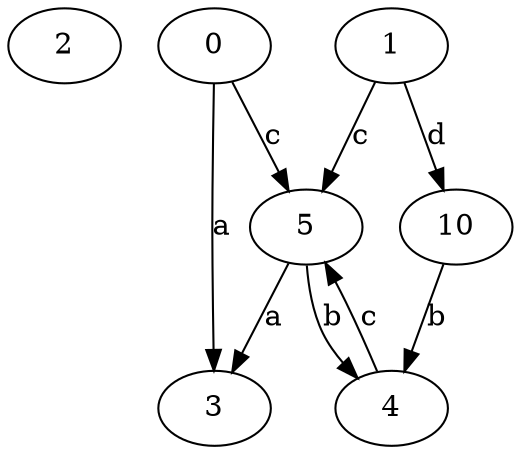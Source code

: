 strict digraph  {
2;
0;
3;
4;
1;
5;
10;
0 -> 3  [label=a];
0 -> 5  [label=c];
4 -> 5  [label=c];
1 -> 5  [label=c];
1 -> 10  [label=d];
5 -> 3  [label=a];
5 -> 4  [label=b];
10 -> 4  [label=b];
}
